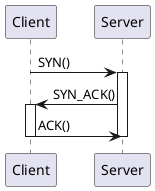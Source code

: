 @startuml
participant Client
participant Server

Client -> Server : SYN()
activate Server
Server -> Client : SYN_ACK()
activate Client
Client -> Server : ACK()
deactivate Client
deactivate Server
@enduml
